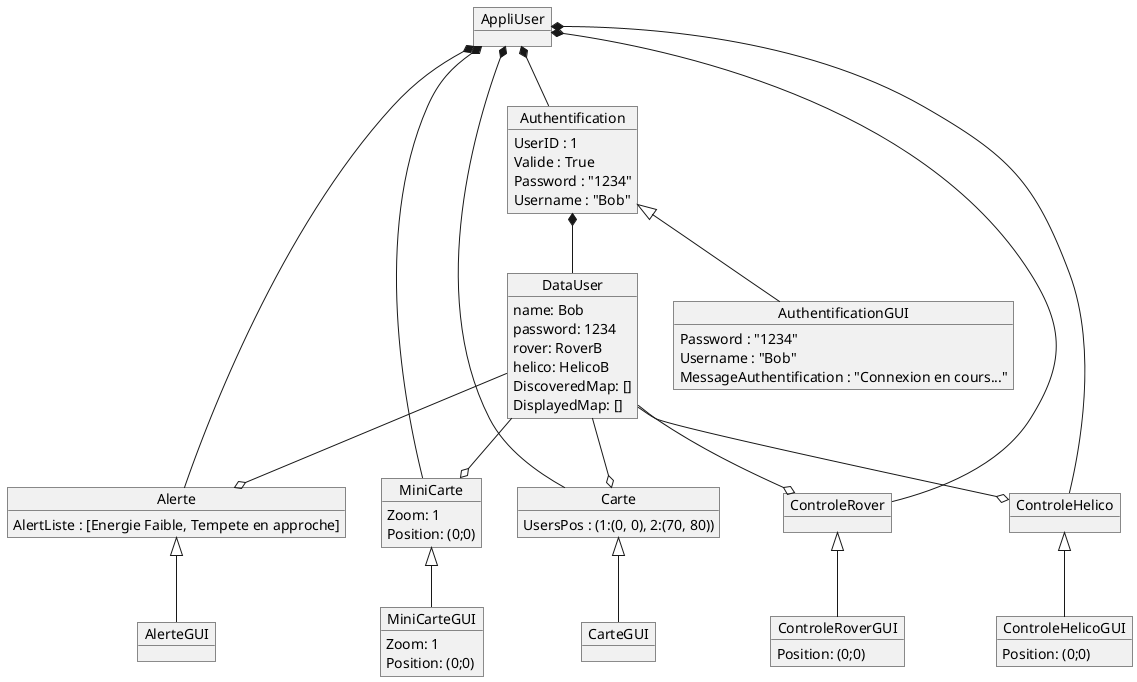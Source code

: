 @startuml
object Authentification {
UserID : 1
Valide : True
Password : "1234"
Username : "Bob"
}
object AuthentificationGUI{
Password : "1234"
Username : "Bob"
MessageAuthentification : "Connexion en cours..."
}

object DataUser{
name: Bob
password: 1234
rover: RoverB
helico: HelicoB
DiscoveredMap: []
DisplayedMap: []
}
object AppliUser{

}
object Alerte{
AlertListe : [Energie Faible, Tempete en approche]
}
object AlerteGUI{
}
object MiniCarte{
Zoom: 1
Position: (0;0)
}
object MiniCarteGUI{
Zoom: 1
Position: (0;0)
}
object Carte{
UsersPos : (1:(0, 0), 2:(70, 80))
}
object CarteGUI{
}

object ControleHelicoGUI{
Position: (0;0)
}
object ControleRoverGUI{
Position: (0;0)
}
object ControleRover{
}
object ControleHelico{
}



Authentification *-- DataUser

DataUser --o Alerte
DataUser --o MiniCarte
DataUser --o Carte
DataUser --o ControleHelico
DataUser --o ControleRover
Authentification <|-- AuthentificationGUI
Carte <|-- CarteGUI
Alerte <|-- AlerteGUI
MiniCarte <|-- MiniCarteGUI
ControleRover <|-- ControleRoverGUI
ControleHelico <|-- ControleHelicoGUI

AppliUser *-- Alerte 
AppliUser *-- MiniCarte
AppliUser *-- Carte
AppliUser *-- ControleHelico
AppliUser *-- ControleRover
AppliUser *-- Authentification
@enduml